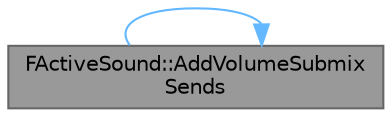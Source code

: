 digraph "FActiveSound::AddVolumeSubmixSends"
{
 // INTERACTIVE_SVG=YES
 // LATEX_PDF_SIZE
  bgcolor="transparent";
  edge [fontname=Helvetica,fontsize=10,labelfontname=Helvetica,labelfontsize=10];
  node [fontname=Helvetica,fontsize=10,shape=box,height=0.2,width=0.4];
  rankdir="LR";
  Node1 [id="Node000001",label="FActiveSound::AddVolumeSubmix\lSends",height=0.2,width=0.4,color="gray40", fillcolor="grey60", style="filled", fontcolor="black",tooltip="Apply the submix sends to our parse params as appropriate."];
  Node1 -> Node1 [id="edge1_Node000001_Node000001",color="steelblue1",style="solid",tooltip=" "];
}
